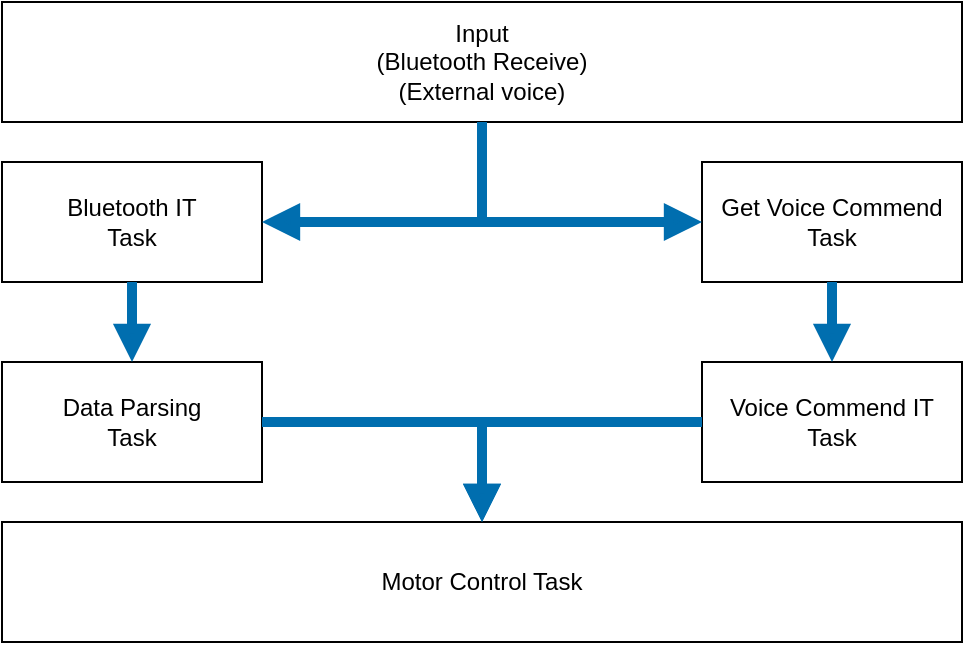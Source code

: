<mxfile version="26.0.9">
  <diagram name="Page-1" id="90a13364-a465-7bf4-72fc-28e22215d7a0">
    <mxGraphModel dx="1434" dy="836" grid="1" gridSize="10" guides="1" tooltips="1" connect="1" arrows="1" fold="1" page="1" pageScale="1.5" pageWidth="1169" pageHeight="826" background="none" math="0" shadow="0">
      <root>
        <mxCell id="0" style=";html=1;" />
        <mxCell id="1" style=";html=1;" parent="0" />
        <mxCell id="9I4r3BeHMfNcQFGO_Nmi-2" value="Input&lt;div&gt;(Bluetooth Receive)&lt;/div&gt;&lt;div&gt;(External voice)&lt;/div&gt;" style="rounded=0;whiteSpace=wrap;html=1;" parent="1" vertex="1">
          <mxGeometry x="590" y="430" width="480" height="60" as="geometry" />
        </mxCell>
        <mxCell id="9I4r3BeHMfNcQFGO_Nmi-3" value="Bluetooth IT&lt;div&gt;Task&lt;/div&gt;" style="rounded=0;whiteSpace=wrap;html=1;" parent="1" vertex="1">
          <mxGeometry x="590" y="510" width="130" height="60" as="geometry" />
        </mxCell>
        <mxCell id="9I4r3BeHMfNcQFGO_Nmi-5" value="Get Voice Commend&lt;div&gt;Task&lt;/div&gt;" style="rounded=0;whiteSpace=wrap;html=1;" parent="1" vertex="1">
          <mxGeometry x="940" y="510" width="130" height="60" as="geometry" />
        </mxCell>
        <mxCell id="9I4r3BeHMfNcQFGO_Nmi-11" value="Motor Control Task" style="rounded=0;whiteSpace=wrap;html=1;" parent="1" vertex="1">
          <mxGeometry x="590" y="690" width="480" height="60" as="geometry" />
        </mxCell>
        <mxCell id="-lnT9tSTLxlNkGkjXrbs-1" value="Data Parsing&lt;div&gt;Task&lt;/div&gt;" style="rounded=0;whiteSpace=wrap;html=1;" parent="1" vertex="1">
          <mxGeometry x="590" y="610" width="130" height="60" as="geometry" />
        </mxCell>
        <mxCell id="Hqwk6Rc57cyY_3ZJ0Lh1-2" style="edgeStyle=orthogonalEdgeStyle;rounded=0;orthogonalLoop=1;jettySize=auto;html=1;exitX=0.5;exitY=1;exitDx=0;exitDy=0;entryX=1;entryY=0.5;entryDx=0;entryDy=0;strokeWidth=5;endArrow=block;endFill=1;fillColor=#1ba1e2;strokeColor=#006EAF;" parent="1" source="9I4r3BeHMfNcQFGO_Nmi-2" target="9I4r3BeHMfNcQFGO_Nmi-3" edge="1">
          <mxGeometry relative="1" as="geometry">
            <mxPoint x="828" y="600" as="sourcePoint" />
            <mxPoint x="740" y="660" as="targetPoint" />
          </mxGeometry>
        </mxCell>
        <mxCell id="RchIRvwMZl18u0ZWxZ8b-1" style="edgeStyle=orthogonalEdgeStyle;rounded=0;orthogonalLoop=1;jettySize=auto;html=1;exitX=0.5;exitY=1;exitDx=0;exitDy=0;entryX=0;entryY=0.5;entryDx=0;entryDy=0;strokeWidth=5;endArrow=block;endFill=1;fillColor=#1ba1e2;strokeColor=#006EAF;" edge="1" parent="1" source="9I4r3BeHMfNcQFGO_Nmi-2" target="9I4r3BeHMfNcQFGO_Nmi-5">
          <mxGeometry relative="1" as="geometry">
            <mxPoint x="987" y="610" as="sourcePoint" />
            <mxPoint x="877" y="660" as="targetPoint" />
          </mxGeometry>
        </mxCell>
        <mxCell id="RchIRvwMZl18u0ZWxZ8b-2" value="Voice Commend IT&lt;div&gt;Task&lt;/div&gt;" style="rounded=0;whiteSpace=wrap;html=1;" vertex="1" parent="1">
          <mxGeometry x="940" y="610" width="130" height="60" as="geometry" />
        </mxCell>
        <mxCell id="RchIRvwMZl18u0ZWxZ8b-3" style="edgeStyle=orthogonalEdgeStyle;rounded=0;orthogonalLoop=1;jettySize=auto;html=1;exitX=0.5;exitY=1;exitDx=0;exitDy=0;entryX=0.5;entryY=0;entryDx=0;entryDy=0;strokeWidth=5;endArrow=block;endFill=1;fillColor=#1ba1e2;strokeColor=#006EAF;" edge="1" parent="1" source="9I4r3BeHMfNcQFGO_Nmi-3" target="-lnT9tSTLxlNkGkjXrbs-1">
          <mxGeometry relative="1" as="geometry">
            <mxPoint x="860" y="615" as="sourcePoint" />
            <mxPoint x="750" y="665" as="targetPoint" />
          </mxGeometry>
        </mxCell>
        <mxCell id="RchIRvwMZl18u0ZWxZ8b-4" style="edgeStyle=orthogonalEdgeStyle;rounded=0;orthogonalLoop=1;jettySize=auto;html=1;exitX=0.5;exitY=1;exitDx=0;exitDy=0;entryX=0.5;entryY=0;entryDx=0;entryDy=0;strokeWidth=5;endArrow=block;endFill=1;fillColor=#1ba1e2;strokeColor=#006EAF;" edge="1" parent="1" source="9I4r3BeHMfNcQFGO_Nmi-5" target="RchIRvwMZl18u0ZWxZ8b-2">
          <mxGeometry relative="1" as="geometry">
            <mxPoint x="665" y="580" as="sourcePoint" />
            <mxPoint x="665" y="620" as="targetPoint" />
          </mxGeometry>
        </mxCell>
        <mxCell id="RchIRvwMZl18u0ZWxZ8b-5" style="edgeStyle=orthogonalEdgeStyle;rounded=0;orthogonalLoop=1;jettySize=auto;html=1;exitX=1;exitY=0.5;exitDx=0;exitDy=0;entryX=0.5;entryY=0;entryDx=0;entryDy=0;strokeWidth=5;endArrow=block;endFill=1;fillColor=#1ba1e2;strokeColor=#006EAF;" edge="1" parent="1" source="-lnT9tSTLxlNkGkjXrbs-1" target="9I4r3BeHMfNcQFGO_Nmi-11">
          <mxGeometry relative="1" as="geometry">
            <mxPoint x="910" y="610" as="sourcePoint" />
            <mxPoint x="800" y="660" as="targetPoint" />
          </mxGeometry>
        </mxCell>
        <mxCell id="RchIRvwMZl18u0ZWxZ8b-6" style="edgeStyle=orthogonalEdgeStyle;rounded=0;orthogonalLoop=1;jettySize=auto;html=1;exitX=0;exitY=0.5;exitDx=0;exitDy=0;entryX=0.5;entryY=0;entryDx=0;entryDy=0;strokeWidth=5;endArrow=block;endFill=1;fillColor=#1ba1e2;strokeColor=#006EAF;" edge="1" parent="1" source="RchIRvwMZl18u0ZWxZ8b-2" target="9I4r3BeHMfNcQFGO_Nmi-11">
          <mxGeometry relative="1" as="geometry">
            <mxPoint x="780" y="610" as="sourcePoint" />
            <mxPoint x="890" y="660" as="targetPoint" />
          </mxGeometry>
        </mxCell>
      </root>
    </mxGraphModel>
  </diagram>
</mxfile>
